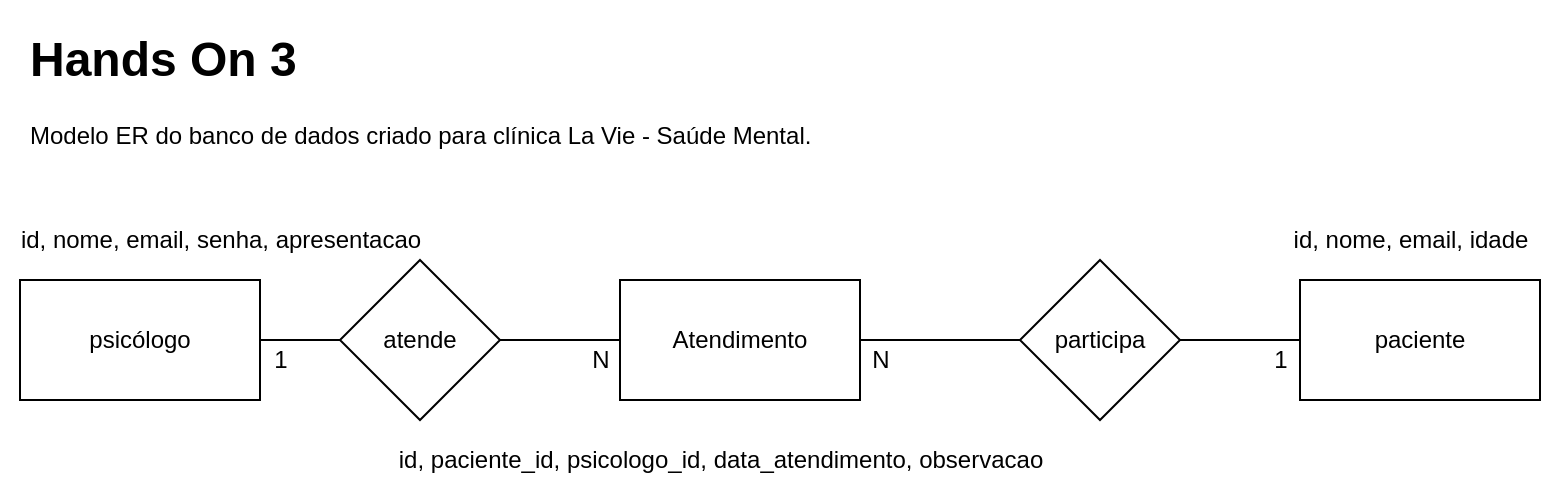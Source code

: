 <mxfile version="18.1.1" type="device"><diagram id="LArnnXLwf4HedJG8ZlNW" name="Page-1"><mxGraphModel dx="1108" dy="442" grid="1" gridSize="10" guides="1" tooltips="1" connect="1" arrows="1" fold="1" page="1" pageScale="1" pageWidth="827" pageHeight="1169" math="0" shadow="0"><root><mxCell id="0"/><mxCell id="1" parent="0"/><mxCell id="T-cRQDpahstr3Hru0qdm-1" value="psicólogo" style="rounded=0;whiteSpace=wrap;html=1;" parent="1" vertex="1"><mxGeometry x="40" y="160" width="120" height="60" as="geometry"/></mxCell><mxCell id="T-cRQDpahstr3Hru0qdm-2" value="&lt;span style=&quot;&quot;&gt;paciente&lt;/span&gt;" style="rounded=0;whiteSpace=wrap;html=1;" parent="1" vertex="1"><mxGeometry x="680" y="160" width="120" height="60" as="geometry"/></mxCell><mxCell id="T-cRQDpahstr3Hru0qdm-4" value="Atendimento" style="rounded=0;whiteSpace=wrap;html=1;" parent="1" vertex="1"><mxGeometry x="340" y="160" width="120" height="60" as="geometry"/></mxCell><mxCell id="T-cRQDpahstr3Hru0qdm-5" value="atende" style="rhombus;whiteSpace=wrap;html=1;" parent="1" vertex="1"><mxGeometry x="200" y="150" width="80" height="80" as="geometry"/></mxCell><mxCell id="T-cRQDpahstr3Hru0qdm-12" value="" style="endArrow=none;html=1;rounded=0;exitX=1;exitY=0.5;exitDx=0;exitDy=0;entryX=0;entryY=0.5;entryDx=0;entryDy=0;" parent="1" source="T-cRQDpahstr3Hru0qdm-1" target="T-cRQDpahstr3Hru0qdm-5" edge="1"><mxGeometry width="50" height="50" relative="1" as="geometry"><mxPoint x="170" y="240" as="sourcePoint"/><mxPoint x="220" y="190" as="targetPoint"/></mxGeometry></mxCell><mxCell id="T-cRQDpahstr3Hru0qdm-14" value="" style="endArrow=none;html=1;rounded=0;entryX=0;entryY=0.5;entryDx=0;entryDy=0;exitX=1;exitY=0.5;exitDx=0;exitDy=0;" parent="1" source="kIHIA6iwO5D4Qr4F06Ls-1" target="T-cRQDpahstr3Hru0qdm-2" edge="1"><mxGeometry width="50" height="50" relative="1" as="geometry"><mxPoint x="630" y="190" as="sourcePoint"/><mxPoint x="680" y="165" as="targetPoint"/></mxGeometry></mxCell><mxCell id="T-cRQDpahstr3Hru0qdm-18" value="1" style="text;html=1;align=center;verticalAlign=middle;resizable=0;points=[];autosize=1;strokeColor=none;fillColor=none;" parent="1" vertex="1"><mxGeometry x="660" y="190" width="20" height="20" as="geometry"/></mxCell><mxCell id="T-cRQDpahstr3Hru0qdm-19" value="N" style="text;html=1;align=center;verticalAlign=middle;resizable=0;points=[];autosize=1;strokeColor=none;fillColor=none;" parent="1" vertex="1"><mxGeometry x="460" y="190" width="20" height="20" as="geometry"/></mxCell><mxCell id="T-cRQDpahstr3Hru0qdm-21" value="1" style="text;html=1;align=center;verticalAlign=middle;resizable=0;points=[];autosize=1;strokeColor=none;fillColor=none;" parent="1" vertex="1"><mxGeometry x="160" y="190" width="20" height="20" as="geometry"/></mxCell><mxCell id="T-cRQDpahstr3Hru0qdm-22" value="id, nome, email, senha, apresentacao" style="text;html=1;align=center;verticalAlign=middle;resizable=0;points=[];autosize=1;strokeColor=none;fillColor=none;" parent="1" vertex="1"><mxGeometry x="30" y="130" width="220" height="20" as="geometry"/></mxCell><mxCell id="T-cRQDpahstr3Hru0qdm-23" value="id, nome, email, idade" style="text;html=1;align=center;verticalAlign=middle;resizable=0;points=[];autosize=1;strokeColor=none;fillColor=none;" parent="1" vertex="1"><mxGeometry x="670" y="130" width="130" height="20" as="geometry"/></mxCell><mxCell id="T-cRQDpahstr3Hru0qdm-24" value="id, paciente_id, psicologo_id, data_atendimento, observacao" style="text;html=1;align=center;verticalAlign=middle;resizable=0;points=[];autosize=1;strokeColor=none;fillColor=none;" parent="1" vertex="1"><mxGeometry x="220" y="240" width="340" height="20" as="geometry"/></mxCell><mxCell id="T-cRQDpahstr3Hru0qdm-25" value="&lt;h1&gt;Hands On 3&lt;/h1&gt;&lt;p&gt;Modelo ER do banco de dados criado para clínica La Vie - Saúde Mental.&lt;/p&gt;" style="text;html=1;strokeColor=none;fillColor=none;spacing=5;spacingTop=-20;whiteSpace=wrap;overflow=hidden;rounded=0;" parent="1" vertex="1"><mxGeometry x="40" y="30" width="450" height="120" as="geometry"/></mxCell><mxCell id="kIHIA6iwO5D4Qr4F06Ls-1" value="participa" style="rhombus;whiteSpace=wrap;html=1;" vertex="1" parent="1"><mxGeometry x="540" y="150" width="80" height="80" as="geometry"/></mxCell><mxCell id="kIHIA6iwO5D4Qr4F06Ls-2" value="" style="endArrow=none;html=1;rounded=0;entryX=0;entryY=0.5;entryDx=0;entryDy=0;exitX=1;exitY=0.5;exitDx=0;exitDy=0;startArrow=none;" edge="1" parent="1" target="T-cRQDpahstr3Hru0qdm-4"><mxGeometry width="50" height="50" relative="1" as="geometry"><mxPoint x="330" y="190" as="sourcePoint"/><mxPoint x="330" y="230" as="targetPoint"/></mxGeometry></mxCell><mxCell id="kIHIA6iwO5D4Qr4F06Ls-3" value="" style="endArrow=none;html=1;rounded=0;entryX=0;entryY=0.5;entryDx=0;entryDy=0;exitX=1;exitY=0.5;exitDx=0;exitDy=0;" edge="1" parent="1" source="T-cRQDpahstr3Hru0qdm-4" target="kIHIA6iwO5D4Qr4F06Ls-1"><mxGeometry width="50" height="50" relative="1" as="geometry"><mxPoint x="590" y="250" as="sourcePoint"/><mxPoint x="700" y="210" as="targetPoint"/></mxGeometry></mxCell><mxCell id="kIHIA6iwO5D4Qr4F06Ls-4" value="" style="endArrow=none;html=1;rounded=0;exitX=1;exitY=0.5;exitDx=0;exitDy=0;" edge="1" parent="1" source="T-cRQDpahstr3Hru0qdm-5"><mxGeometry width="50" height="50" relative="1" as="geometry"><mxPoint x="280" y="190" as="sourcePoint"/><mxPoint x="330" y="190" as="targetPoint"/></mxGeometry></mxCell><mxCell id="kIHIA6iwO5D4Qr4F06Ls-5" value="N" style="text;html=1;align=center;verticalAlign=middle;resizable=0;points=[];autosize=1;strokeColor=none;fillColor=none;" vertex="1" parent="1"><mxGeometry x="320" y="190" width="20" height="20" as="geometry"/></mxCell></root></mxGraphModel></diagram></mxfile>